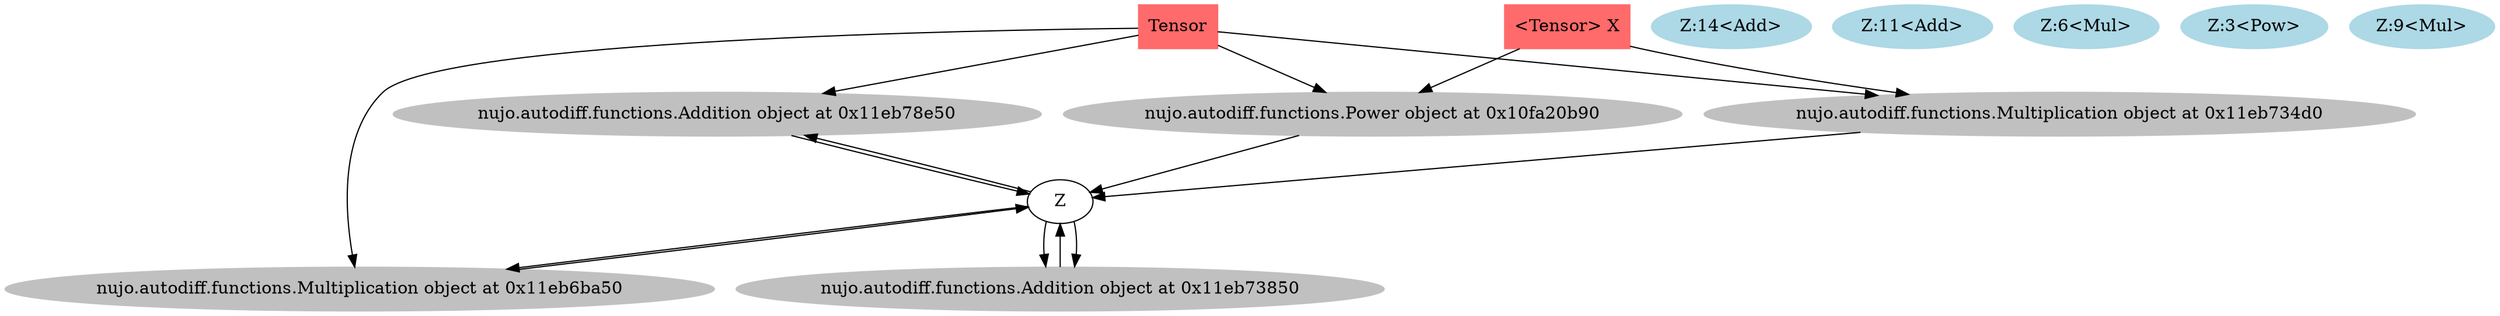 digraph {
	<nujo.autodiff.functions.Addition object at 0x11eb78e50> [color=gray shape=oval style=filled]
	"Z:14<Add>" [color=lightblue shape=oval style=filled]
	<nujo.autodiff.functions.Addition object at 0x11eb78e50> -> Z:"14<Add>"
	"Z:11<Add>" [color=lightblue shape=oval style=filled]
	<nujo.autodiff.functions.Addition object at 0x11eb78e50> [color=gray shape=oval style=filled]
	Z:"11<Add>" -> <nujo.autodiff.functions.Addition object at 0x11eb78e50>
	<nujo.autodiff.functions.Addition object at 0x11eb73850> [color=gray shape=oval style=filled]
	"Z:11<Add>" [color=lightblue shape=oval style=filled]
	<nujo.autodiff.functions.Addition object at 0x11eb73850> -> Z:"11<Add>"
	"Z:6<Mul>" [color=lightblue shape=oval style=filled]
	<nujo.autodiff.functions.Addition object at 0x11eb73850> [color=gray shape=oval style=filled]
	Z:"6<Mul>" -> <nujo.autodiff.functions.Addition object at 0x11eb73850>
	<nujo.autodiff.functions.Multiplication object at 0x11eb6ba50> [color=gray shape=oval style=filled]
	"Z:6<Mul>" [color=lightblue shape=oval style=filled]
	<nujo.autodiff.functions.Multiplication object at 0x11eb6ba50> -> Z:"6<Mul>"
	"Z:3<Pow>" [color=lightblue shape=oval style=filled]
	<nujo.autodiff.functions.Multiplication object at 0x11eb6ba50> [color=gray shape=oval style=filled]
	Z:"3<Pow>" -> <nujo.autodiff.functions.Multiplication object at 0x11eb6ba50>
	<nujo.autodiff.functions.Power object at 0x10fa20b90> [color=gray shape=oval style=filled]
	"Z:3<Pow>" [color=lightblue shape=oval style=filled]
	<nujo.autodiff.functions.Power object at 0x10fa20b90> -> Z:"3<Pow>"
	"<Tensor> X" [color=indianred1 shape=box style=filled]
	<nujo.autodiff.functions.Power object at 0x10fa20b90> [color=gray shape=oval style=filled]
	"<Tensor> X" -> <nujo.autodiff.functions.Power object at 0x10fa20b90>
	<Tensor> [color=indianred1 shape=box style=filled]
	<nujo.autodiff.functions.Power object at 0x10fa20b90> [color=gray shape=oval style=filled]
	<Tensor> -> <nujo.autodiff.functions.Power object at 0x10fa20b90>
	<Tensor> [color=indianred1 shape=box style=filled]
	<nujo.autodiff.functions.Multiplication object at 0x11eb6ba50> [color=gray shape=oval style=filled]
	<Tensor> -> <nujo.autodiff.functions.Multiplication object at 0x11eb6ba50>
	"Z:9<Mul>" [color=lightblue shape=oval style=filled]
	<nujo.autodiff.functions.Addition object at 0x11eb73850> [color=gray shape=oval style=filled]
	Z:"9<Mul>" -> <nujo.autodiff.functions.Addition object at 0x11eb73850>
	<nujo.autodiff.functions.Multiplication object at 0x11eb734d0> [color=gray shape=oval style=filled]
	"Z:9<Mul>" [color=lightblue shape=oval style=filled]
	<nujo.autodiff.functions.Multiplication object at 0x11eb734d0> -> Z:"9<Mul>"
	"<Tensor> X" [color=indianred1 shape=box style=filled]
	<nujo.autodiff.functions.Multiplication object at 0x11eb734d0> [color=gray shape=oval style=filled]
	"<Tensor> X" -> <nujo.autodiff.functions.Multiplication object at 0x11eb734d0>
	<Tensor> [color=indianred1 shape=box style=filled]
	<nujo.autodiff.functions.Multiplication object at 0x11eb734d0> [color=gray shape=oval style=filled]
	<Tensor> -> <nujo.autodiff.functions.Multiplication object at 0x11eb734d0>
	<Tensor> [color=indianred1 shape=box style=filled]
	<nujo.autodiff.functions.Addition object at 0x11eb78e50> [color=gray shape=oval style=filled]
	<Tensor> -> <nujo.autodiff.functions.Addition object at 0x11eb78e50>
}
